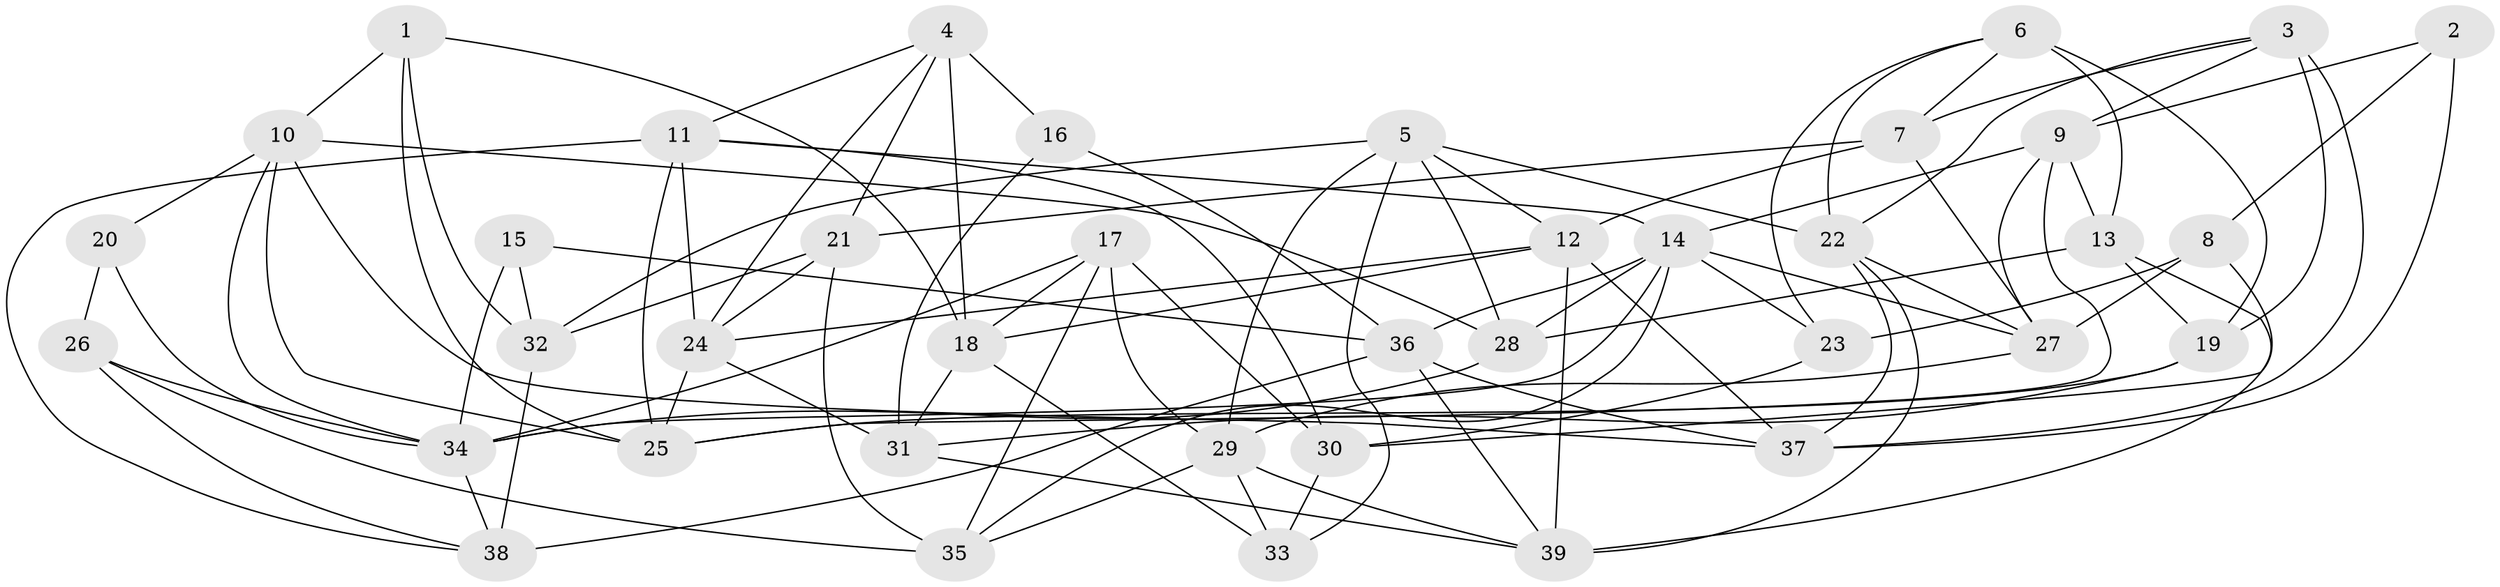 // original degree distribution, {4: 1.0}
// Generated by graph-tools (version 1.1) at 2025/03/03/09/25 03:03:02]
// undirected, 39 vertices, 101 edges
graph export_dot {
graph [start="1"]
  node [color=gray90,style=filled];
  1;
  2;
  3;
  4;
  5;
  6;
  7;
  8;
  9;
  10;
  11;
  12;
  13;
  14;
  15;
  16;
  17;
  18;
  19;
  20;
  21;
  22;
  23;
  24;
  25;
  26;
  27;
  28;
  29;
  30;
  31;
  32;
  33;
  34;
  35;
  36;
  37;
  38;
  39;
  1 -- 10 [weight=1.0];
  1 -- 18 [weight=1.0];
  1 -- 25 [weight=1.0];
  1 -- 32 [weight=1.0];
  2 -- 8 [weight=2.0];
  2 -- 9 [weight=1.0];
  2 -- 37 [weight=1.0];
  3 -- 7 [weight=1.0];
  3 -- 9 [weight=1.0];
  3 -- 19 [weight=2.0];
  3 -- 22 [weight=1.0];
  3 -- 37 [weight=1.0];
  4 -- 11 [weight=1.0];
  4 -- 16 [weight=2.0];
  4 -- 18 [weight=1.0];
  4 -- 21 [weight=1.0];
  4 -- 24 [weight=1.0];
  5 -- 12 [weight=1.0];
  5 -- 22 [weight=1.0];
  5 -- 28 [weight=1.0];
  5 -- 29 [weight=1.0];
  5 -- 32 [weight=1.0];
  5 -- 33 [weight=1.0];
  6 -- 7 [weight=1.0];
  6 -- 13 [weight=1.0];
  6 -- 19 [weight=2.0];
  6 -- 22 [weight=1.0];
  6 -- 23 [weight=1.0];
  7 -- 12 [weight=1.0];
  7 -- 21 [weight=2.0];
  7 -- 27 [weight=1.0];
  8 -- 23 [weight=1.0];
  8 -- 27 [weight=1.0];
  8 -- 30 [weight=2.0];
  9 -- 13 [weight=1.0];
  9 -- 14 [weight=1.0];
  9 -- 25 [weight=1.0];
  9 -- 27 [weight=1.0];
  10 -- 20 [weight=1.0];
  10 -- 25 [weight=1.0];
  10 -- 28 [weight=1.0];
  10 -- 34 [weight=1.0];
  10 -- 37 [weight=1.0];
  11 -- 14 [weight=1.0];
  11 -- 24 [weight=1.0];
  11 -- 25 [weight=1.0];
  11 -- 30 [weight=1.0];
  11 -- 38 [weight=1.0];
  12 -- 18 [weight=1.0];
  12 -- 24 [weight=1.0];
  12 -- 37 [weight=1.0];
  12 -- 39 [weight=1.0];
  13 -- 19 [weight=1.0];
  13 -- 28 [weight=2.0];
  13 -- 39 [weight=1.0];
  14 -- 23 [weight=1.0];
  14 -- 27 [weight=1.0];
  14 -- 28 [weight=1.0];
  14 -- 34 [weight=1.0];
  14 -- 35 [weight=1.0];
  14 -- 36 [weight=1.0];
  15 -- 32 [weight=1.0];
  15 -- 34 [weight=2.0];
  15 -- 36 [weight=1.0];
  16 -- 31 [weight=1.0];
  16 -- 36 [weight=1.0];
  17 -- 18 [weight=1.0];
  17 -- 29 [weight=1.0];
  17 -- 30 [weight=1.0];
  17 -- 34 [weight=2.0];
  17 -- 35 [weight=1.0];
  18 -- 31 [weight=1.0];
  18 -- 33 [weight=1.0];
  19 -- 25 [weight=1.0];
  19 -- 31 [weight=2.0];
  20 -- 26 [weight=2.0];
  20 -- 34 [weight=1.0];
  21 -- 24 [weight=1.0];
  21 -- 32 [weight=1.0];
  21 -- 35 [weight=1.0];
  22 -- 27 [weight=1.0];
  22 -- 37 [weight=1.0];
  22 -- 39 [weight=1.0];
  23 -- 30 [weight=1.0];
  24 -- 25 [weight=1.0];
  24 -- 31 [weight=1.0];
  26 -- 34 [weight=1.0];
  26 -- 35 [weight=2.0];
  26 -- 38 [weight=1.0];
  27 -- 29 [weight=1.0];
  28 -- 34 [weight=1.0];
  29 -- 33 [weight=1.0];
  29 -- 35 [weight=1.0];
  29 -- 39 [weight=1.0];
  30 -- 33 [weight=1.0];
  31 -- 39 [weight=1.0];
  32 -- 38 [weight=2.0];
  34 -- 38 [weight=1.0];
  36 -- 37 [weight=1.0];
  36 -- 38 [weight=1.0];
  36 -- 39 [weight=1.0];
}
